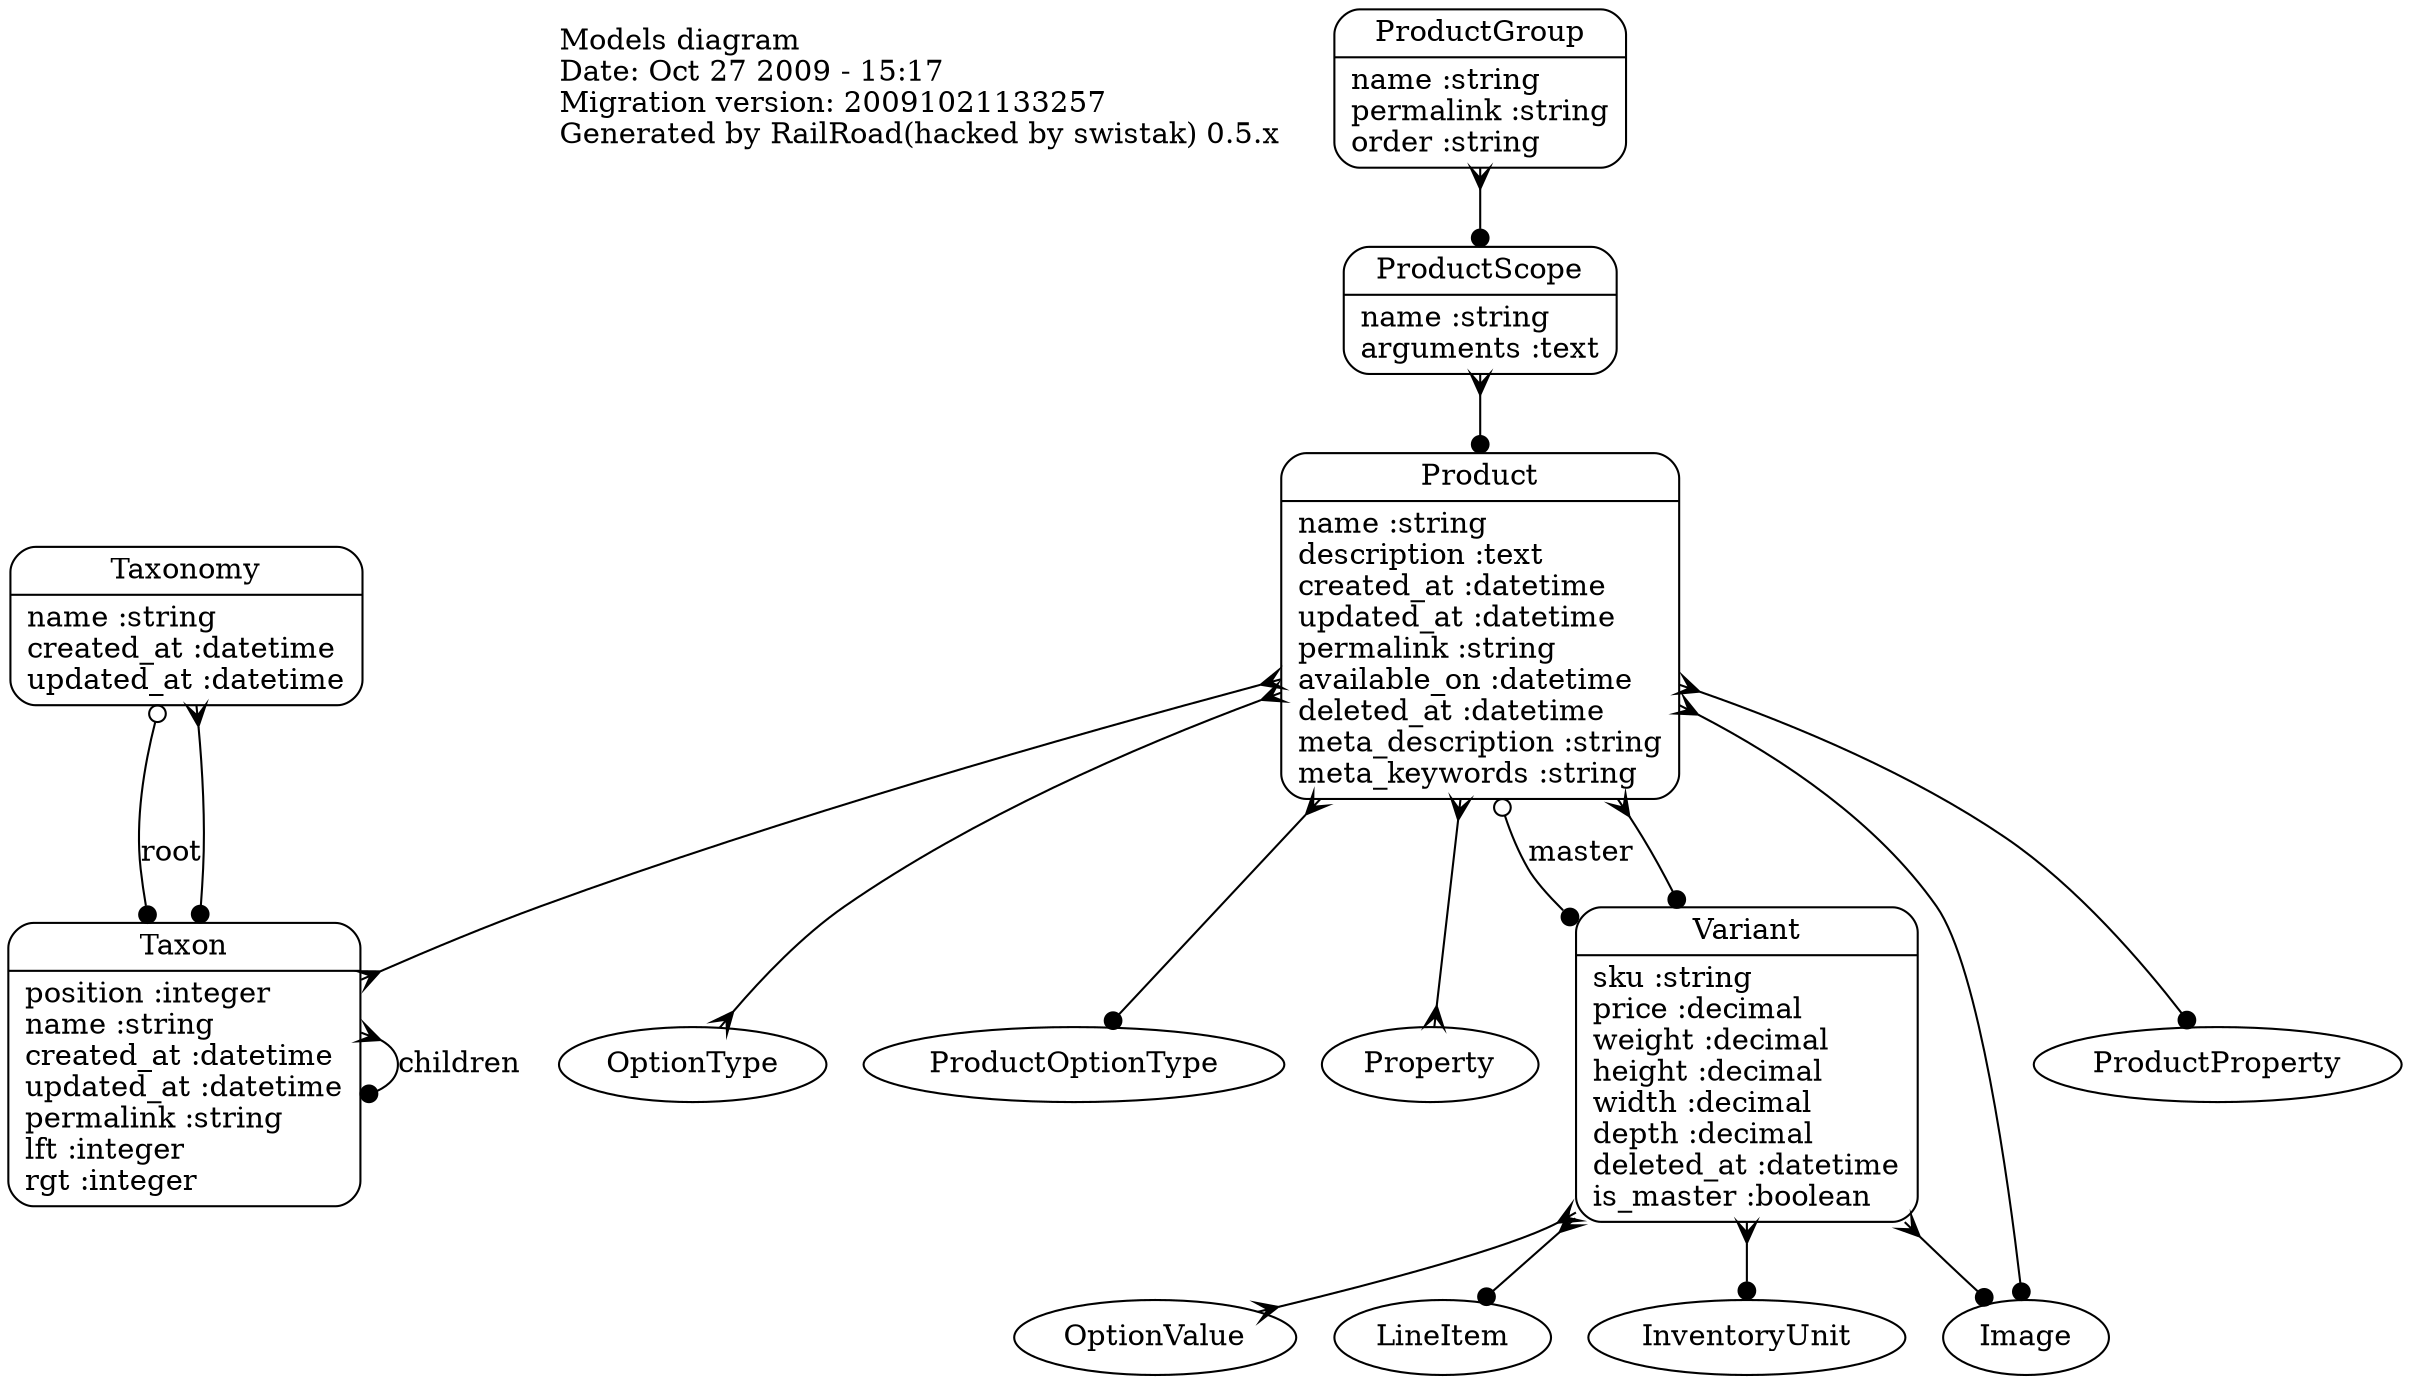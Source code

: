digraph models_diagram {
	graph[overlap=false, splines=true]
	_diagram_info [shape="plaintext", label="Models diagram\lDate: Oct 27 2009 - 15:17\lMigration version: 20091021133257\lGenerated by RailRoad(hacked by swistak) 0.5.x\l", fontsize=14]
	"Product" [shape=Mrecord, label="{Product|name :string\ldescription :text\lcreated_at :datetime\lupdated_at :datetime\lpermalink :string\lavailable_on :datetime\ldeleted_at :datetime\lmeta_description :string\lmeta_keywords :string\l}"]
	"Variant" [shape=Mrecord, label="{Variant|sku :string\lprice :decimal\lweight :decimal\lheight :decimal\lwidth :decimal\ldepth :decimal\ldeleted_at :datetime\lis_master :boolean\l}"]
	"Taxon" [shape=Mrecord, label="{Taxon|position :integer\lname :string\lcreated_at :datetime\lupdated_at :datetime\lpermalink :string\llft :integer\lrgt :integer\l}"]
	"ProductGroup" [shape=Mrecord, label="{ProductGroup|name :string\lpermalink :string\lorder :string\l}"]
	"Taxonomy" [shape=Mrecord, label="{Taxonomy|name :string\lcreated_at :datetime\lupdated_at :datetime\l}"]
	"ProductScope" [shape=Mrecord, label="{ProductScope|name :string\larguments :text\l}"]
	"Product" -> "Variant" [arrowtail=crow, arrowhead=dot, dir=both]
	"Product" -> "OptionType" [arrowtail=crow, arrowhead=crow, dir=both]
	"Product" -> "ProductOptionType" [arrowtail=crow, arrowhead=dot, dir=both]
	"Product" -> "Taxon" [arrowtail=crow, arrowhead=crow, dir=both]
	"Product" -> "Variant" [label="master", arrowtail=odot, arrowhead=dot, dir=both]
	"Product" -> "Property" [arrowtail=crow, arrowhead=crow, dir=both]
	"Product" -> "Image" [arrowtail=crow, arrowhead=dot, dir=both]
	"Product" -> "ProductProperty" [arrowtail=crow, arrowhead=dot, dir=both]
	"Variant" -> "OptionValue" [arrowtail=crow, arrowhead=crow, dir=both]
	"Variant" -> "LineItem" [arrowtail=crow, arrowhead=dot, dir=both]
	"Variant" -> "InventoryUnit" [arrowtail=crow, arrowhead=dot, dir=both]
	"Variant" -> "Image" [arrowtail=crow, arrowhead=dot, dir=both]
	"Taxon" -> "Taxon" [label="children", arrowtail=crow, arrowhead=dot, dir=both]
	"ProductGroup" -> "ProductScope" [arrowtail=crow, arrowhead=dot, dir=both]
	"Taxonomy" -> "Taxon" [label="root", arrowtail=odot, arrowhead=dot, dir=both]
	"Taxonomy" -> "Taxon" [arrowtail=crow, arrowhead=dot, dir=both]
	"ProductScope" -> "Product" [arrowtail=crow, arrowhead=dot, dir=both]
}
